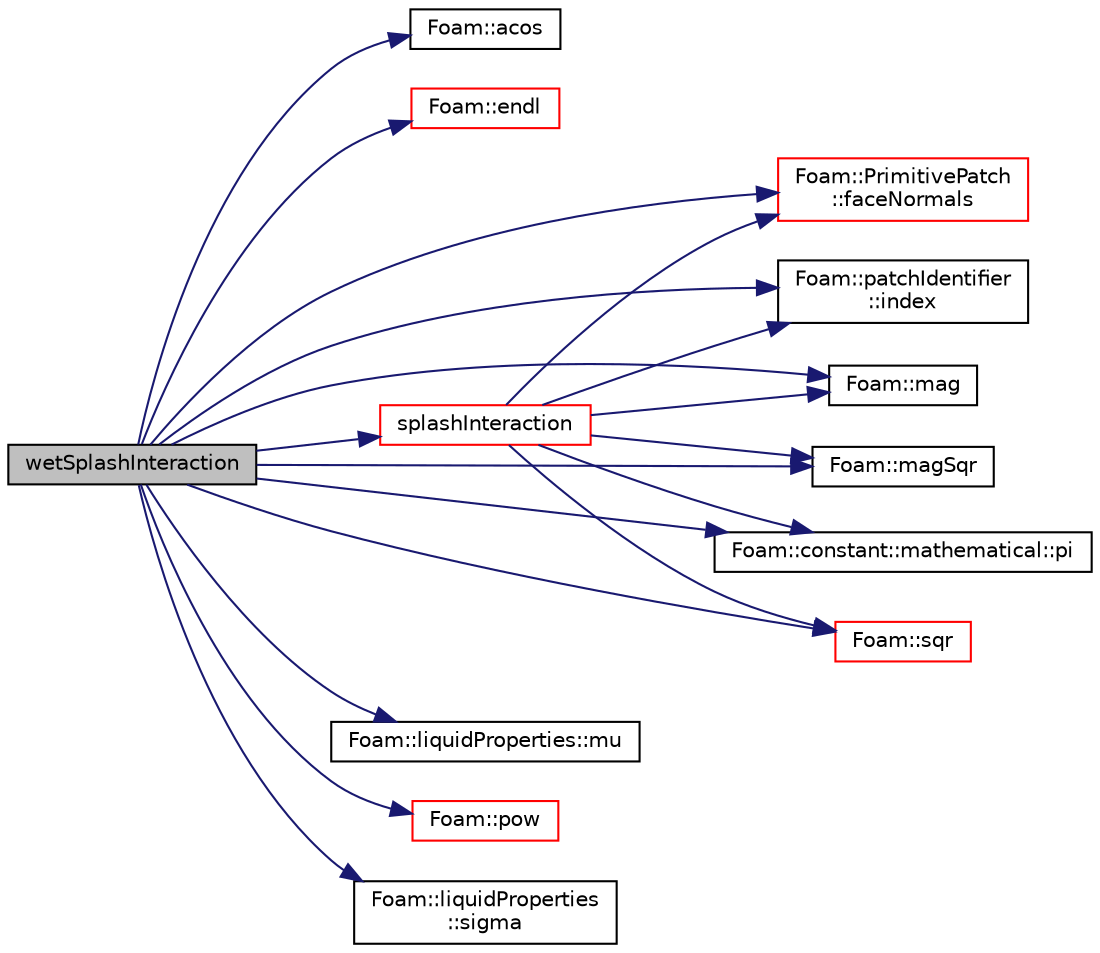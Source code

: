 digraph "wetSplashInteraction"
{
  bgcolor="transparent";
  edge [fontname="Helvetica",fontsize="10",labelfontname="Helvetica",labelfontsize="10"];
  node [fontname="Helvetica",fontsize="10",shape=record];
  rankdir="LR";
  Node1 [label="wetSplashInteraction",height=0.2,width=0.4,color="black", fillcolor="grey75", style="filled", fontcolor="black"];
  Node1 -> Node2 [color="midnightblue",fontsize="10",style="solid",fontname="Helvetica"];
  Node2 [label="Foam::acos",height=0.2,width=0.4,color="black",URL="$a10893.html#af1788b4e662ef398105742fd8bc861fc"];
  Node1 -> Node3 [color="midnightblue",fontsize="10",style="solid",fontname="Helvetica"];
  Node3 [label="Foam::endl",height=0.2,width=0.4,color="red",URL="$a10893.html#a2db8fe02a0d3909e9351bb4275b23ce4",tooltip="Add newline and flush stream. "];
  Node1 -> Node4 [color="midnightblue",fontsize="10",style="solid",fontname="Helvetica"];
  Node4 [label="Foam::PrimitivePatch\l::faceNormals",height=0.2,width=0.4,color="red",URL="$a02019.html#aa454c45ea89f03f5d0bd92ea2f38d85a",tooltip="Return face normals for patch. "];
  Node1 -> Node5 [color="midnightblue",fontsize="10",style="solid",fontname="Helvetica"];
  Node5 [label="Foam::patchIdentifier\l::index",height=0.2,width=0.4,color="black",URL="$a01840.html#a7d1e8acadb27bd2b4e61457d47b71b6f",tooltip="Return the index of this patch in the boundaryMesh. "];
  Node1 -> Node6 [color="midnightblue",fontsize="10",style="solid",fontname="Helvetica"];
  Node6 [label="Foam::mag",height=0.2,width=0.4,color="black",URL="$a10893.html#a929da2a3fdcf3dacbbe0487d3a330dae"];
  Node1 -> Node7 [color="midnightblue",fontsize="10",style="solid",fontname="Helvetica"];
  Node7 [label="Foam::magSqr",height=0.2,width=0.4,color="black",URL="$a10893.html#ae6fff2c6981e6d9618aa5038e69def6e"];
  Node1 -> Node8 [color="midnightblue",fontsize="10",style="solid",fontname="Helvetica"];
  Node8 [label="Foam::liquidProperties::mu",height=0.2,width=0.4,color="black",URL="$a01391.html#ad21399bd4864464044ae0f9f3d926e51",tooltip="Liquid viscosity [Pa s]. "];
  Node1 -> Node9 [color="midnightblue",fontsize="10",style="solid",fontname="Helvetica"];
  Node9 [label="Foam::constant::mathematical::pi",height=0.2,width=0.4,color="black",URL="$a10904.html#a731b8788a4c01586c35266c7ca4fed04"];
  Node1 -> Node10 [color="midnightblue",fontsize="10",style="solid",fontname="Helvetica"];
  Node10 [label="Foam::pow",height=0.2,width=0.4,color="red",URL="$a10893.html#a7500c8e9d27a442adc75e287de074c7c"];
  Node1 -> Node11 [color="midnightblue",fontsize="10",style="solid",fontname="Helvetica"];
  Node11 [label="Foam::liquidProperties\l::sigma",height=0.2,width=0.4,color="black",URL="$a01391.html#a79a6e6a467d5be79c5a6ab6d3f42dd71",tooltip="Surface tension [N/m]. "];
  Node1 -> Node12 [color="midnightblue",fontsize="10",style="solid",fontname="Helvetica"];
  Node12 [label="splashInteraction",height=0.2,width=0.4,color="red",URL="$a02689.html#abd922aa271ed8fbecdc24d7c4c1aa8e0",tooltip="Bai parcel splash interaction model. "];
  Node12 -> Node5 [color="midnightblue",fontsize="10",style="solid",fontname="Helvetica"];
  Node12 -> Node4 [color="midnightblue",fontsize="10",style="solid",fontname="Helvetica"];
  Node12 -> Node7 [color="midnightblue",fontsize="10",style="solid",fontname="Helvetica"];
  Node12 -> Node9 [color="midnightblue",fontsize="10",style="solid",fontname="Helvetica"];
  Node12 -> Node13 [color="midnightblue",fontsize="10",style="solid",fontname="Helvetica"];
  Node13 [label="Foam::sqr",height=0.2,width=0.4,color="red",URL="$a10893.html#a277dc11c581d53826ab5090b08f3b17b"];
  Node12 -> Node6 [color="midnightblue",fontsize="10",style="solid",fontname="Helvetica"];
  Node1 -> Node13 [color="midnightblue",fontsize="10",style="solid",fontname="Helvetica"];
}
